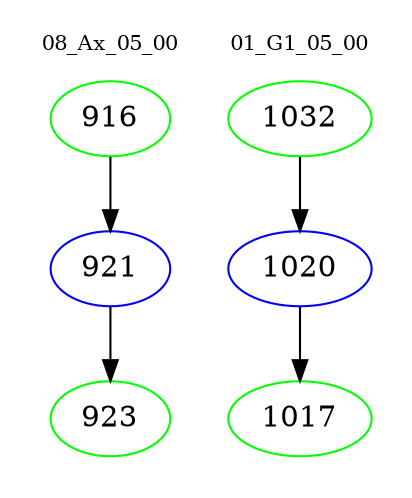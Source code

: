 digraph{
subgraph cluster_0 {
color = white
label = "08_Ax_05_00";
fontsize=10;
T0_916 [label="916", color="green"]
T0_916 -> T0_921 [color="black"]
T0_921 [label="921", color="blue"]
T0_921 -> T0_923 [color="black"]
T0_923 [label="923", color="green"]
}
subgraph cluster_1 {
color = white
label = "01_G1_05_00";
fontsize=10;
T1_1032 [label="1032", color="green"]
T1_1032 -> T1_1020 [color="black"]
T1_1020 [label="1020", color="blue"]
T1_1020 -> T1_1017 [color="black"]
T1_1017 [label="1017", color="green"]
}
}
